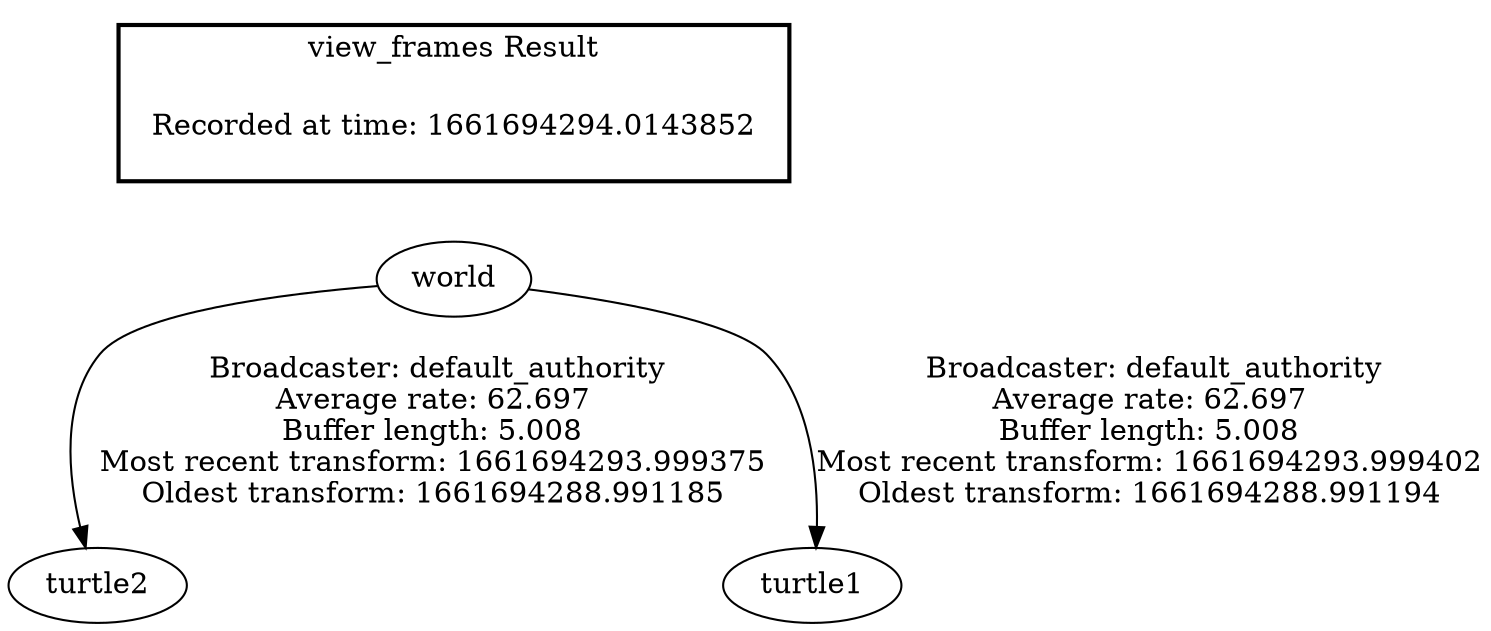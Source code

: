 digraph G {
"world" -> "turtle2"[label=" Broadcaster: default_authority\nAverage rate: 62.697\nBuffer length: 5.008\nMost recent transform: 1661694293.999375\nOldest transform: 1661694288.991185\n"];
"world" -> "turtle1"[label=" Broadcaster: default_authority\nAverage rate: 62.697\nBuffer length: 5.008\nMost recent transform: 1661694293.999402\nOldest transform: 1661694288.991194\n"];
edge [style=invis];
 subgraph cluster_legend { style=bold; color=black; label ="view_frames Result";
"Recorded at time: 1661694294.0143852"[ shape=plaintext ] ;
}->"world";
}